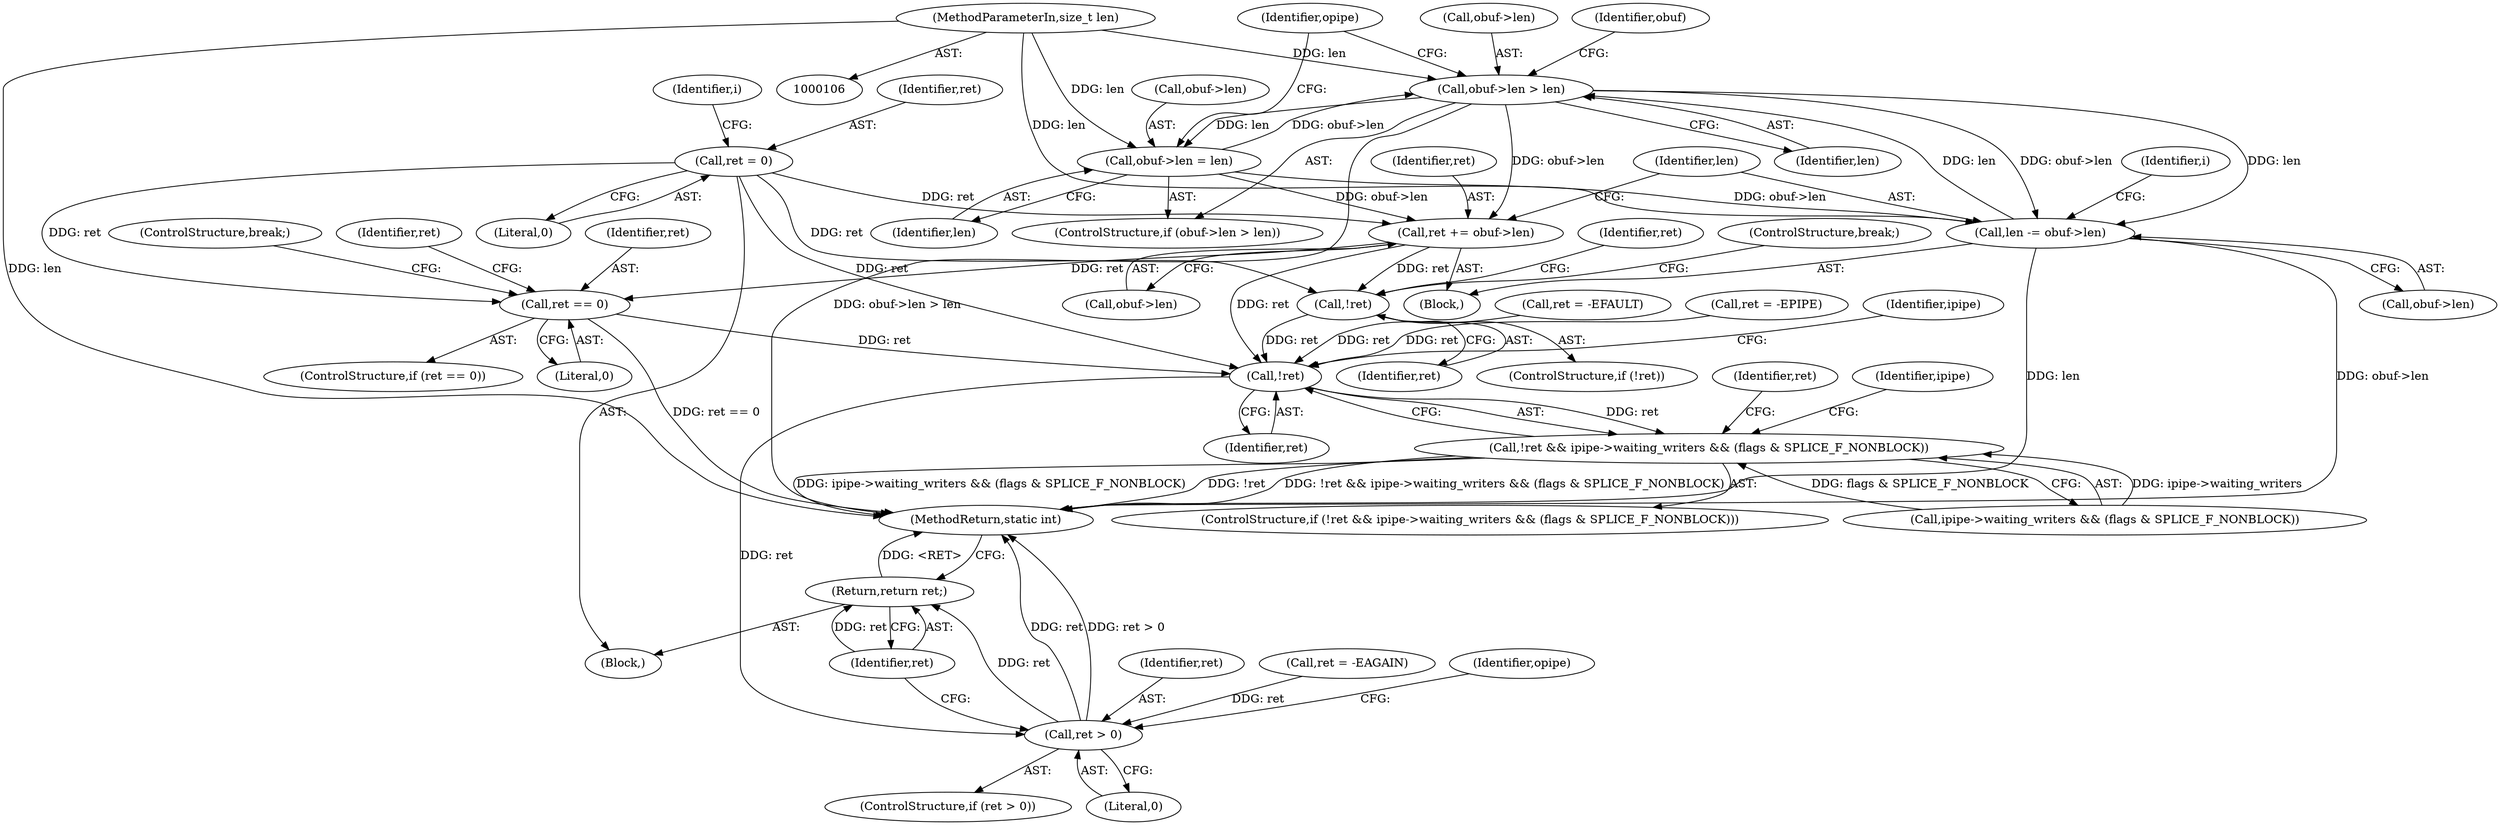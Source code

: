 digraph "0_linux_15fab63e1e57be9fdb5eec1bbc5916e9825e9acb@pointer" {
"1000240" [label="(Call,ret += obuf->len)"];
"1000226" [label="(Call,obuf->len > len)"];
"1000231" [label="(Call,obuf->len = len)"];
"1000109" [label="(MethodParameterIn,size_t len)"];
"1000245" [label="(Call,len -= obuf->len)"];
"1000115" [label="(Call,ret = 0)"];
"1000139" [label="(Call,!ret)"];
"1000255" [label="(Call,!ret)"];
"1000254" [label="(Call,!ret && ipipe->waiting_writers && (flags & SPLICE_F_NONBLOCK))"];
"1000273" [label="(Call,ret > 0)"];
"1000278" [label="(Return,return ret;)"];
"1000200" [label="(Call,ret == 0)"];
"1000273" [label="(Call,ret > 0)"];
"1000127" [label="(Block,)"];
"1000240" [label="(Call,ret += obuf->len)"];
"1000241" [label="(Identifier,ret)"];
"1000116" [label="(Identifier,ret)"];
"1000254" [label="(Call,!ret && ipipe->waiting_writers && (flags & SPLICE_F_NONBLOCK))"];
"1000269" [label="(Identifier,ipipe)"];
"1000255" [label="(Call,!ret)"];
"1000200" [label="(Call,ret == 0)"];
"1000199" [label="(ControlStructure,if (ret == 0))"];
"1000138" [label="(ControlStructure,if (!ret))"];
"1000109" [label="(MethodParameterIn,size_t len)"];
"1000235" [label="(Identifier,len)"];
"1000142" [label="(Identifier,ret)"];
"1000272" [label="(ControlStructure,if (ret > 0))"];
"1000246" [label="(Identifier,len)"];
"1000207" [label="(ControlStructure,break;)"];
"1000251" [label="(Identifier,i)"];
"1000257" [label="(Call,ipipe->waiting_writers && (flags & SPLICE_F_NONBLOCK))"];
"1000226" [label="(Call,obuf->len > len)"];
"1000231" [label="(Call,obuf->len = len)"];
"1000115" [label="(Call,ret = 0)"];
"1000117" [label="(Literal,0)"];
"1000274" [label="(Identifier,ret)"];
"1000202" [label="(Literal,0)"];
"1000225" [label="(ControlStructure,if (obuf->len > len))"];
"1000111" [label="(Block,)"];
"1000140" [label="(Identifier,ret)"];
"1000227" [label="(Call,obuf->len)"];
"1000204" [label="(Identifier,ret)"];
"1000203" [label="(Call,ret = -EFAULT)"];
"1000264" [label="(Call,ret = -EAGAIN)"];
"1000275" [label="(Literal,0)"];
"1000141" [label="(Call,ret = -EPIPE)"];
"1000278" [label="(Return,return ret;)"];
"1000120" [label="(Identifier,i)"];
"1000256" [label="(Identifier,ret)"];
"1000247" [label="(Call,obuf->len)"];
"1000259" [label="(Identifier,ipipe)"];
"1000230" [label="(Identifier,len)"];
"1000139" [label="(Call,!ret)"];
"1000253" [label="(ControlStructure,if (!ret && ipipe->waiting_writers && (flags & SPLICE_F_NONBLOCK)))"];
"1000232" [label="(Call,obuf->len)"];
"1000279" [label="(Identifier,ret)"];
"1000280" [label="(MethodReturn,static int)"];
"1000145" [label="(ControlStructure,break;)"];
"1000201" [label="(Identifier,ret)"];
"1000265" [label="(Identifier,ret)"];
"1000245" [label="(Call,len -= obuf->len)"];
"1000242" [label="(Call,obuf->len)"];
"1000233" [label="(Identifier,obuf)"];
"1000277" [label="(Identifier,opipe)"];
"1000238" [label="(Identifier,opipe)"];
"1000240" -> "1000127"  [label="AST: "];
"1000240" -> "1000242"  [label="CFG: "];
"1000241" -> "1000240"  [label="AST: "];
"1000242" -> "1000240"  [label="AST: "];
"1000246" -> "1000240"  [label="CFG: "];
"1000240" -> "1000139"  [label="DDG: ret"];
"1000240" -> "1000200"  [label="DDG: ret"];
"1000226" -> "1000240"  [label="DDG: obuf->len"];
"1000231" -> "1000240"  [label="DDG: obuf->len"];
"1000115" -> "1000240"  [label="DDG: ret"];
"1000240" -> "1000255"  [label="DDG: ret"];
"1000226" -> "1000225"  [label="AST: "];
"1000226" -> "1000230"  [label="CFG: "];
"1000227" -> "1000226"  [label="AST: "];
"1000230" -> "1000226"  [label="AST: "];
"1000233" -> "1000226"  [label="CFG: "];
"1000238" -> "1000226"  [label="CFG: "];
"1000226" -> "1000280"  [label="DDG: obuf->len > len"];
"1000231" -> "1000226"  [label="DDG: obuf->len"];
"1000245" -> "1000226"  [label="DDG: len"];
"1000109" -> "1000226"  [label="DDG: len"];
"1000226" -> "1000231"  [label="DDG: len"];
"1000226" -> "1000245"  [label="DDG: obuf->len"];
"1000226" -> "1000245"  [label="DDG: len"];
"1000231" -> "1000225"  [label="AST: "];
"1000231" -> "1000235"  [label="CFG: "];
"1000232" -> "1000231"  [label="AST: "];
"1000235" -> "1000231"  [label="AST: "];
"1000238" -> "1000231"  [label="CFG: "];
"1000109" -> "1000231"  [label="DDG: len"];
"1000231" -> "1000245"  [label="DDG: obuf->len"];
"1000109" -> "1000106"  [label="AST: "];
"1000109" -> "1000280"  [label="DDG: len"];
"1000109" -> "1000245"  [label="DDG: len"];
"1000245" -> "1000127"  [label="AST: "];
"1000245" -> "1000247"  [label="CFG: "];
"1000246" -> "1000245"  [label="AST: "];
"1000247" -> "1000245"  [label="AST: "];
"1000251" -> "1000245"  [label="CFG: "];
"1000245" -> "1000280"  [label="DDG: len"];
"1000245" -> "1000280"  [label="DDG: obuf->len"];
"1000115" -> "1000111"  [label="AST: "];
"1000115" -> "1000117"  [label="CFG: "];
"1000116" -> "1000115"  [label="AST: "];
"1000117" -> "1000115"  [label="AST: "];
"1000120" -> "1000115"  [label="CFG: "];
"1000115" -> "1000139"  [label="DDG: ret"];
"1000115" -> "1000200"  [label="DDG: ret"];
"1000115" -> "1000255"  [label="DDG: ret"];
"1000139" -> "1000138"  [label="AST: "];
"1000139" -> "1000140"  [label="CFG: "];
"1000140" -> "1000139"  [label="AST: "];
"1000142" -> "1000139"  [label="CFG: "];
"1000145" -> "1000139"  [label="CFG: "];
"1000139" -> "1000255"  [label="DDG: ret"];
"1000255" -> "1000254"  [label="AST: "];
"1000255" -> "1000256"  [label="CFG: "];
"1000256" -> "1000255"  [label="AST: "];
"1000259" -> "1000255"  [label="CFG: "];
"1000254" -> "1000255"  [label="CFG: "];
"1000255" -> "1000254"  [label="DDG: ret"];
"1000141" -> "1000255"  [label="DDG: ret"];
"1000200" -> "1000255"  [label="DDG: ret"];
"1000203" -> "1000255"  [label="DDG: ret"];
"1000255" -> "1000273"  [label="DDG: ret"];
"1000254" -> "1000253"  [label="AST: "];
"1000254" -> "1000257"  [label="CFG: "];
"1000257" -> "1000254"  [label="AST: "];
"1000265" -> "1000254"  [label="CFG: "];
"1000269" -> "1000254"  [label="CFG: "];
"1000254" -> "1000280"  [label="DDG: !ret"];
"1000254" -> "1000280"  [label="DDG: !ret && ipipe->waiting_writers && (flags & SPLICE_F_NONBLOCK)"];
"1000254" -> "1000280"  [label="DDG: ipipe->waiting_writers && (flags & SPLICE_F_NONBLOCK)"];
"1000257" -> "1000254"  [label="DDG: ipipe->waiting_writers"];
"1000257" -> "1000254"  [label="DDG: flags & SPLICE_F_NONBLOCK"];
"1000273" -> "1000272"  [label="AST: "];
"1000273" -> "1000275"  [label="CFG: "];
"1000274" -> "1000273"  [label="AST: "];
"1000275" -> "1000273"  [label="AST: "];
"1000277" -> "1000273"  [label="CFG: "];
"1000279" -> "1000273"  [label="CFG: "];
"1000273" -> "1000280"  [label="DDG: ret"];
"1000273" -> "1000280"  [label="DDG: ret > 0"];
"1000264" -> "1000273"  [label="DDG: ret"];
"1000273" -> "1000278"  [label="DDG: ret"];
"1000278" -> "1000111"  [label="AST: "];
"1000278" -> "1000279"  [label="CFG: "];
"1000279" -> "1000278"  [label="AST: "];
"1000280" -> "1000278"  [label="CFG: "];
"1000278" -> "1000280"  [label="DDG: <RET>"];
"1000279" -> "1000278"  [label="DDG: ret"];
"1000200" -> "1000199"  [label="AST: "];
"1000200" -> "1000202"  [label="CFG: "];
"1000201" -> "1000200"  [label="AST: "];
"1000202" -> "1000200"  [label="AST: "];
"1000204" -> "1000200"  [label="CFG: "];
"1000207" -> "1000200"  [label="CFG: "];
"1000200" -> "1000280"  [label="DDG: ret == 0"];
}
